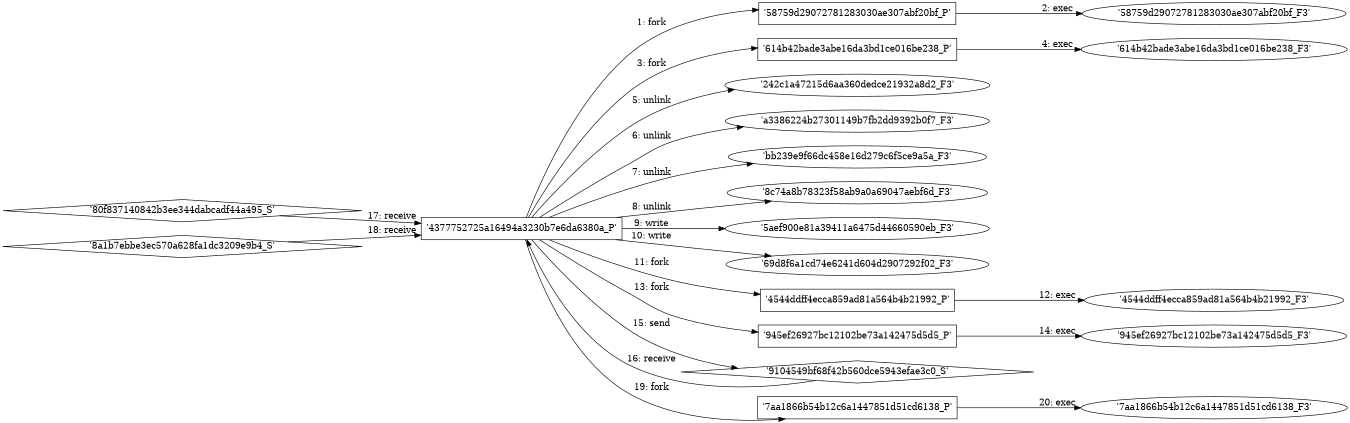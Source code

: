 digraph "D:\Learning\Paper\apt\基于CTI的攻击预警\Dataset\攻击图\ASGfromALLCTI\Case Study Catching threats ahead of time with a penetration test from the Cisco Talos Incident Response Red Team.dot" {
rankdir="LR"
size="9"
fixedsize="false"
splines="true"
nodesep=0.3
ranksep=0
fontsize=10
overlap="scalexy"
engine= "neato"
	"'4377752725a16494a3230b7e6da6380a_P'" [node_type=Process shape=box]
	"'58759d29072781283030ae307abf20bf_P'" [node_type=Process shape=box]
	"'4377752725a16494a3230b7e6da6380a_P'" -> "'58759d29072781283030ae307abf20bf_P'" [label="1: fork"]
	"'58759d29072781283030ae307abf20bf_P'" [node_type=Process shape=box]
	"'58759d29072781283030ae307abf20bf_F3'" [node_type=File shape=ellipse]
	"'58759d29072781283030ae307abf20bf_P'" -> "'58759d29072781283030ae307abf20bf_F3'" [label="2: exec"]
	"'4377752725a16494a3230b7e6da6380a_P'" [node_type=Process shape=box]
	"'614b42bade3abe16da3bd1ce016be238_P'" [node_type=Process shape=box]
	"'4377752725a16494a3230b7e6da6380a_P'" -> "'614b42bade3abe16da3bd1ce016be238_P'" [label="3: fork"]
	"'614b42bade3abe16da3bd1ce016be238_P'" [node_type=Process shape=box]
	"'614b42bade3abe16da3bd1ce016be238_F3'" [node_type=File shape=ellipse]
	"'614b42bade3abe16da3bd1ce016be238_P'" -> "'614b42bade3abe16da3bd1ce016be238_F3'" [label="4: exec"]
	"'242c1a47215d6aa360dedce21932a8d2_F3'" [node_type=file shape=ellipse]
	"'4377752725a16494a3230b7e6da6380a_P'" [node_type=Process shape=box]
	"'4377752725a16494a3230b7e6da6380a_P'" -> "'242c1a47215d6aa360dedce21932a8d2_F3'" [label="5: unlink"]
	"'a3386224b27301149b7fb2dd9392b0f7_F3'" [node_type=file shape=ellipse]
	"'4377752725a16494a3230b7e6da6380a_P'" [node_type=Process shape=box]
	"'4377752725a16494a3230b7e6da6380a_P'" -> "'a3386224b27301149b7fb2dd9392b0f7_F3'" [label="6: unlink"]
	"'bb239e9f66dc458e16d279c6f5ce9a5a_F3'" [node_type=file shape=ellipse]
	"'4377752725a16494a3230b7e6da6380a_P'" [node_type=Process shape=box]
	"'4377752725a16494a3230b7e6da6380a_P'" -> "'bb239e9f66dc458e16d279c6f5ce9a5a_F3'" [label="7: unlink"]
	"'8c74a8b78323f58ab9a0a69047aebf6d_F3'" [node_type=file shape=ellipse]
	"'4377752725a16494a3230b7e6da6380a_P'" [node_type=Process shape=box]
	"'4377752725a16494a3230b7e6da6380a_P'" -> "'8c74a8b78323f58ab9a0a69047aebf6d_F3'" [label="8: unlink"]
	"'5aef900e81a39411a6475d44660590eb_F3'" [node_type=file shape=ellipse]
	"'4377752725a16494a3230b7e6da6380a_P'" [node_type=Process shape=box]
	"'4377752725a16494a3230b7e6da6380a_P'" -> "'5aef900e81a39411a6475d44660590eb_F3'" [label="9: write"]
	"'69d8f6a1cd74e6241d604d2907292f02_F3'" [node_type=file shape=ellipse]
	"'4377752725a16494a3230b7e6da6380a_P'" [node_type=Process shape=box]
	"'4377752725a16494a3230b7e6da6380a_P'" -> "'69d8f6a1cd74e6241d604d2907292f02_F3'" [label="10: write"]
	"'4377752725a16494a3230b7e6da6380a_P'" [node_type=Process shape=box]
	"'4544ddff4ecca859ad81a564b4b21992_P'" [node_type=Process shape=box]
	"'4377752725a16494a3230b7e6da6380a_P'" -> "'4544ddff4ecca859ad81a564b4b21992_P'" [label="11: fork"]
	"'4544ddff4ecca859ad81a564b4b21992_P'" [node_type=Process shape=box]
	"'4544ddff4ecca859ad81a564b4b21992_F3'" [node_type=File shape=ellipse]
	"'4544ddff4ecca859ad81a564b4b21992_P'" -> "'4544ddff4ecca859ad81a564b4b21992_F3'" [label="12: exec"]
	"'4377752725a16494a3230b7e6da6380a_P'" [node_type=Process shape=box]
	"'945ef26927bc12102be73a142475d5d5_P'" [node_type=Process shape=box]
	"'4377752725a16494a3230b7e6da6380a_P'" -> "'945ef26927bc12102be73a142475d5d5_P'" [label="13: fork"]
	"'945ef26927bc12102be73a142475d5d5_P'" [node_type=Process shape=box]
	"'945ef26927bc12102be73a142475d5d5_F3'" [node_type=File shape=ellipse]
	"'945ef26927bc12102be73a142475d5d5_P'" -> "'945ef26927bc12102be73a142475d5d5_F3'" [label="14: exec"]
	"'9104549bf68f42b560dce5943efae3c0_S'" [node_type=Socket shape=diamond]
	"'4377752725a16494a3230b7e6da6380a_P'" [node_type=Process shape=box]
	"'4377752725a16494a3230b7e6da6380a_P'" -> "'9104549bf68f42b560dce5943efae3c0_S'" [label="15: send"]
	"'9104549bf68f42b560dce5943efae3c0_S'" -> "'4377752725a16494a3230b7e6da6380a_P'" [label="16: receive"]
	"'4377752725a16494a3230b7e6da6380a_P'" [node_type=Process shape=box]
	"'80f837140842b3ee344dabcadf44a495_S'" [node_type=Socket shape=diamond]
	"'80f837140842b3ee344dabcadf44a495_S'" -> "'4377752725a16494a3230b7e6da6380a_P'" [label="17: receive"]
	"'4377752725a16494a3230b7e6da6380a_P'" [node_type=Process shape=box]
	"'8a1b7ebbe3ec570a628fa1dc3209e9b4_S'" [node_type=Socket shape=diamond]
	"'8a1b7ebbe3ec570a628fa1dc3209e9b4_S'" -> "'4377752725a16494a3230b7e6da6380a_P'" [label="18: receive"]
	"'4377752725a16494a3230b7e6da6380a_P'" [node_type=Process shape=box]
	"'7aa1866b54b12c6a1447851d51cd6138_P'" [node_type=Process shape=box]
	"'4377752725a16494a3230b7e6da6380a_P'" -> "'7aa1866b54b12c6a1447851d51cd6138_P'" [label="19: fork"]
	"'7aa1866b54b12c6a1447851d51cd6138_P'" [node_type=Process shape=box]
	"'7aa1866b54b12c6a1447851d51cd6138_F3'" [node_type=File shape=ellipse]
	"'7aa1866b54b12c6a1447851d51cd6138_P'" -> "'7aa1866b54b12c6a1447851d51cd6138_F3'" [label="20: exec"]
}
